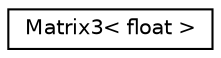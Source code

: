 digraph "Graphical Class Hierarchy"
{
 // INTERACTIVE_SVG=YES
  edge [fontname="Helvetica",fontsize="10",labelfontname="Helvetica",labelfontsize="10"];
  node [fontname="Helvetica",fontsize="10",shape=record];
  rankdir="LR";
  Node1 [label="Matrix3\< float \>",height=0.2,width=0.4,color="black", fillcolor="white", style="filled",URL="$classMatrix3.html"];
}

